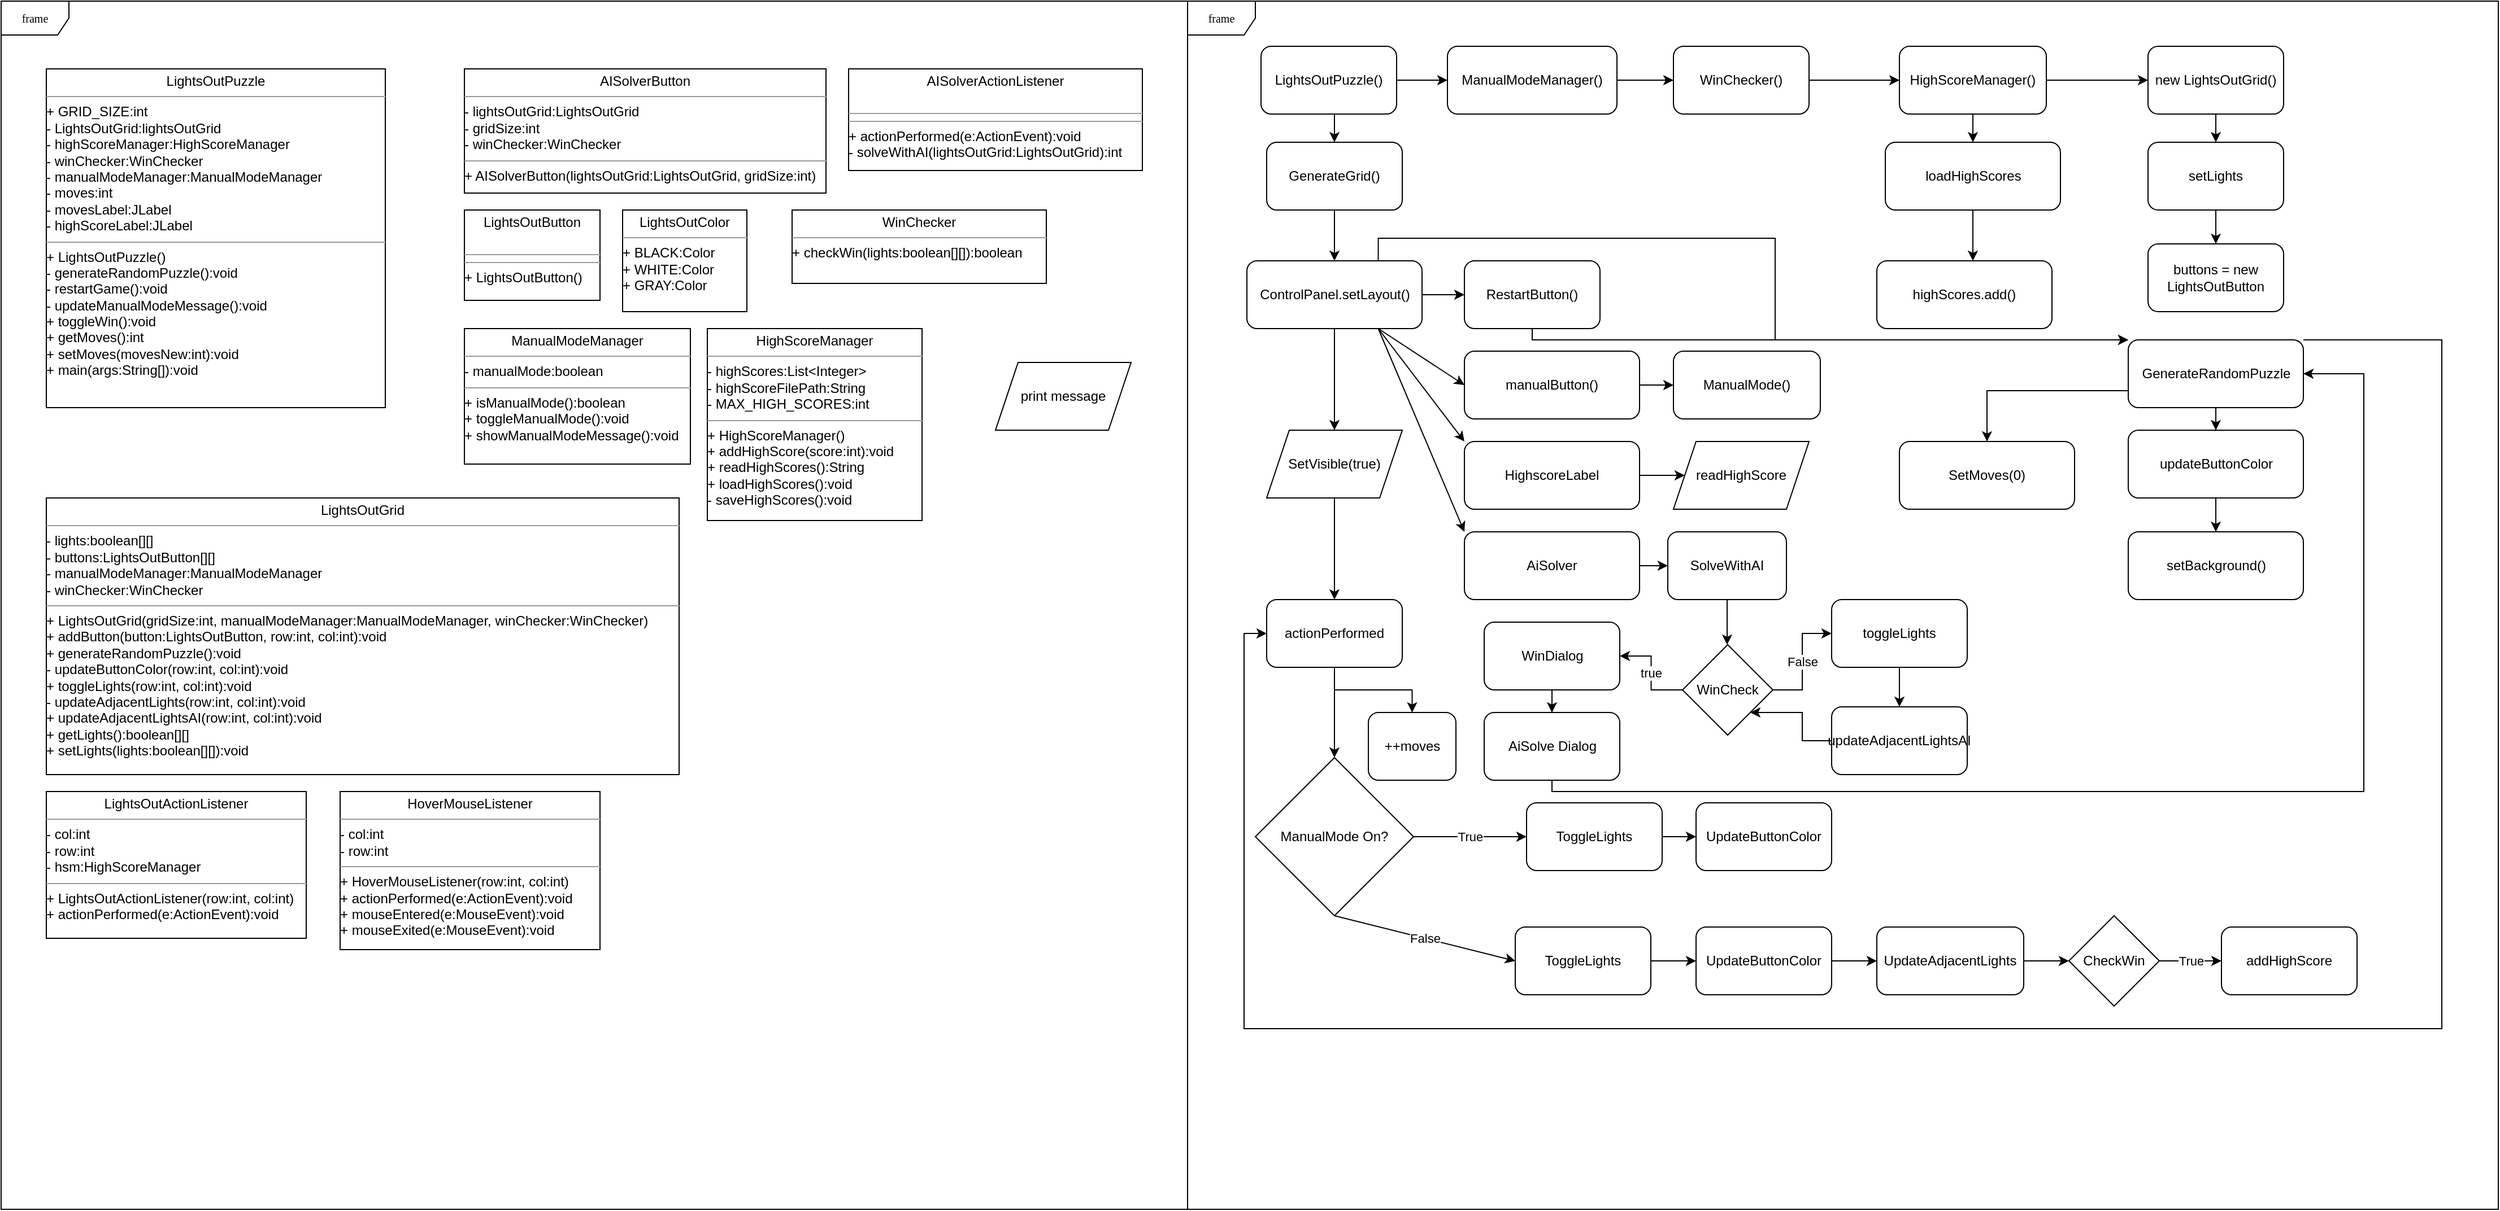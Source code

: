<mxfile version="22.0.0" type="github">
  <diagram name="Page-1" id="P0r75sNN5x2hzDNqAm3I">
    <mxGraphModel dx="2093" dy="2125" grid="1" gridSize="10" guides="1" tooltips="1" connect="1" arrows="1" fold="1" page="1" pageScale="1" pageWidth="850" pageHeight="1100" math="0" shadow="0">
      <root>
        <mxCell id="0" />
        <mxCell id="1" parent="0" />
        <mxCell id="7xEMMfhKcOOwy_U7b5V2-129" value="frame" style="shape=umlFrame;whiteSpace=wrap;html=1;rounded=0;shadow=0;comic=0;labelBackgroundColor=none;strokeWidth=1;fontFamily=Verdana;fontSize=10;align=center;" parent="1" vertex="1">
          <mxGeometry x="1090" y="-1080" width="1160" height="1070" as="geometry" />
        </mxCell>
        <mxCell id="juT-ESsIJ_UsiJBfhcRe-1" value="frame" style="shape=umlFrame;whiteSpace=wrap;html=1;rounded=0;shadow=0;comic=0;labelBackgroundColor=none;strokeWidth=1;fontFamily=Verdana;fontSize=10;align=center;" parent="1" vertex="1">
          <mxGeometry x="40" y="-1080" width="1050" height="1070" as="geometry" />
        </mxCell>
        <mxCell id="7xEMMfhKcOOwy_U7b5V2-26" style="edgeStyle=orthogonalEdgeStyle;rounded=0;orthogonalLoop=1;jettySize=auto;html=1;" parent="1" source="juT-ESsIJ_UsiJBfhcRe-44" target="7xEMMfhKcOOwy_U7b5V2-25" edge="1">
          <mxGeometry relative="1" as="geometry" />
        </mxCell>
        <mxCell id="7xEMMfhKcOOwy_U7b5V2-72" style="edgeStyle=orthogonalEdgeStyle;rounded=0;orthogonalLoop=1;jettySize=auto;html=1;" parent="1" source="juT-ESsIJ_UsiJBfhcRe-44" target="7xEMMfhKcOOwy_U7b5V2-71" edge="1">
          <mxGeometry relative="1" as="geometry" />
        </mxCell>
        <mxCell id="juT-ESsIJ_UsiJBfhcRe-44" value="new LightsOutGrid()" style="rounded=1;whiteSpace=wrap;html=1;" parent="1" vertex="1">
          <mxGeometry x="1940" y="-1040" width="120" height="60" as="geometry" />
        </mxCell>
        <mxCell id="juT-ESsIJ_UsiJBfhcRe-78" style="edgeStyle=orthogonalEdgeStyle;rounded=0;orthogonalLoop=1;jettySize=auto;html=1;exitX=0.5;exitY=1;exitDx=0;exitDy=0;entryX=0.5;entryY=0;entryDx=0;entryDy=0;" parent="1" edge="1">
          <mxGeometry relative="1" as="geometry">
            <mxPoint x="1370" y="-975" as="sourcePoint" />
          </mxGeometry>
        </mxCell>
        <mxCell id="juT-ESsIJ_UsiJBfhcRe-56" value="&lt;p style=&quot;margin:0px;margin-top:4px;text-align:center;&quot;&gt;AISolverButton&lt;/p&gt;&lt;hr size=&quot;1&quot;&gt;&lt;div&gt;- lightsOutGrid:LightsOutGrid&lt;/div&gt;&lt;div&gt;- gridSize:int&lt;/div&gt;&lt;div&gt;- winChecker:WinChecker&lt;br&gt;&lt;/div&gt;&lt;hr size=&quot;1&quot;&gt;&lt;div&gt;+ AISolverButton(lightsOutGrid:LightsOutGrid, gridSize:int)&lt;/div&gt;&lt;div&gt;&lt;br&gt;&lt;/div&gt;" style="verticalAlign=top;align=left;overflow=fill;fontSize=12;fontFamily=Helvetica;html=1;rounded=0;shadow=0;comic=0;labelBackgroundColor=none;strokeWidth=1" parent="1" vertex="1">
          <mxGeometry x="450" y="-1020" width="320" height="110" as="geometry" />
        </mxCell>
        <mxCell id="juT-ESsIJ_UsiJBfhcRe-79" style="edgeStyle=orthogonalEdgeStyle;rounded=0;orthogonalLoop=1;jettySize=auto;html=1;exitX=0.5;exitY=1;exitDx=0;exitDy=0;entryX=0.5;entryY=0;entryDx=0;entryDy=0;" parent="1" edge="1">
          <mxGeometry relative="1" as="geometry">
            <mxPoint x="1370" y="-870" as="targetPoint" />
          </mxGeometry>
        </mxCell>
        <mxCell id="juT-ESsIJ_UsiJBfhcRe-89" value="print message" style="shape=parallelogram;perimeter=parallelogramPerimeter;whiteSpace=wrap;html=1;fixedSize=1;" parent="1" vertex="1">
          <mxGeometry x="920" y="-760" width="120" height="60" as="geometry" />
        </mxCell>
        <mxCell id="7xEMMfhKcOOwy_U7b5V2-1" value="&lt;p style=&quot;margin:0px;margin-top:4px;text-align:center;&quot;&gt;AISolverActionListener&lt;/p&gt;&lt;br&gt;&lt;hr size=&quot;1&quot;&gt;&lt;hr size=&quot;1&quot;&gt;&lt;div&gt;+ actionPerformed(e:ActionEvent):void&lt;/div&gt;&lt;div&gt;- solveWithAI(lightsOutGrid:LightsOutGrid):int&lt;br&gt;&lt;/div&gt;&lt;div&gt;&lt;br&gt;&lt;/div&gt;" style="verticalAlign=top;align=left;overflow=fill;fontSize=12;fontFamily=Helvetica;html=1;rounded=0;shadow=0;comic=0;labelBackgroundColor=none;strokeWidth=1" parent="1" vertex="1">
          <mxGeometry x="790" y="-1020" width="260" height="90" as="geometry" />
        </mxCell>
        <mxCell id="7xEMMfhKcOOwy_U7b5V2-5" value="&lt;p style=&quot;margin:0px;margin-top:4px;text-align:center;&quot;&gt;HighScoreManager&lt;/p&gt;&lt;hr size=&quot;1&quot;&gt;&lt;div&gt;- highScores:List&amp;lt;Integer&amp;gt;&lt;/div&gt;&lt;div&gt;- highScoreFilePath:String&lt;/div&gt;&lt;div&gt;- MAX_HIGH_SCORES:int&lt;br&gt;&lt;/div&gt;&lt;hr size=&quot;1&quot;&gt;&lt;div&gt;+ HighScoreManager()&lt;/div&gt;&lt;div&gt;+ addHighScore(score:int):void&lt;/div&gt;&lt;div&gt;+ readHighScores():String&lt;/div&gt;&lt;div&gt;+ loadHighScores():void&lt;/div&gt;&lt;div&gt;- saveHighScores():void&lt;br&gt;&lt;/div&gt;&lt;div&gt;&lt;br&gt;&lt;/div&gt;&lt;div&gt;&lt;br&gt;&lt;/div&gt;" style="verticalAlign=top;align=left;overflow=fill;fontSize=12;fontFamily=Helvetica;html=1;rounded=0;shadow=0;comic=0;labelBackgroundColor=none;strokeWidth=1" parent="1" vertex="1">
          <mxGeometry x="665" y="-790" width="190" height="170" as="geometry" />
        </mxCell>
        <mxCell id="7xEMMfhKcOOwy_U7b5V2-8" value="&lt;p style=&quot;margin:0px;margin-top:4px;text-align:center;&quot;&gt;LightsOutButton&lt;/p&gt;&lt;br&gt;&lt;hr size=&quot;1&quot;&gt;&lt;hr size=&quot;1&quot;&gt;+ LightsOutButton()&lt;br&gt;&lt;div&gt;&lt;br&gt;&lt;/div&gt;" style="verticalAlign=top;align=left;overflow=fill;fontSize=12;fontFamily=Helvetica;html=1;rounded=0;shadow=0;comic=0;labelBackgroundColor=none;strokeWidth=1" parent="1" vertex="1">
          <mxGeometry x="450" y="-895" width="120" height="80" as="geometry" />
        </mxCell>
        <mxCell id="7xEMMfhKcOOwy_U7b5V2-10" value="&lt;p style=&quot;margin:0px;margin-top:4px;text-align:center;&quot;&gt;LightsOutColor&lt;/p&gt;&lt;hr size=&quot;1&quot;&gt;&lt;div&gt;+ BLACK:Color&lt;/div&gt;&lt;div&gt;+ WHITE:Color&lt;/div&gt;&lt;div&gt;+ GRAY:Color&lt;br&gt;&lt;/div&gt;&lt;br&gt;&lt;div&gt;&lt;br&gt;&lt;/div&gt;" style="verticalAlign=top;align=left;overflow=fill;fontSize=12;fontFamily=Helvetica;html=1;rounded=0;shadow=0;comic=0;labelBackgroundColor=none;strokeWidth=1" parent="1" vertex="1">
          <mxGeometry x="590" y="-895" width="110" height="90" as="geometry" />
        </mxCell>
        <mxCell id="7xEMMfhKcOOwy_U7b5V2-11" value="&lt;p style=&quot;margin:0px;margin-top:4px;text-align:center;&quot;&gt;LightsOutGrid&lt;/p&gt;&lt;hr size=&quot;1&quot;&gt;&lt;div&gt;- lights:boolean[][]&lt;/div&gt;&lt;div&gt;- buttons:LightsOutButton[][]&lt;/div&gt;&lt;div&gt;- manualModeManager:ManualModeManager&lt;/div&gt;&lt;div&gt;- winChecker:WinChecker&lt;br&gt;&lt;/div&gt;&lt;hr size=&quot;1&quot;&gt;&lt;div&gt;+ LightsOutGrid(gridSize:int, manualModeManager:ManualModeManager, winChecker:WinChecker)&lt;/div&gt;&lt;div&gt;+ addButton(button:LightsOutButton, row:int, col:int):void&lt;/div&gt;&lt;div&gt;+ generateRandomPuzzle():void&lt;/div&gt;&lt;div&gt;- updateButtonColor(row:int, col:int):void&lt;/div&gt;&lt;div&gt;+ toggleLights(row:int, col:int):void&lt;/div&gt;&lt;div&gt;- updateAdjacentLights(row:int, col:int):void&lt;/div&gt;&lt;div&gt;+ updateAdjacentLightsAI(row:int, col:int):void&lt;/div&gt;&lt;div&gt;+ getLights():boolean[][]&lt;/div&gt;&lt;div&gt;+ setLights(lights:boolean[][]):void&lt;br&gt;&lt;/div&gt;&lt;div&gt;&lt;br&gt;&lt;/div&gt;&lt;div&gt;&lt;br&gt;&lt;/div&gt;&lt;div&gt;&lt;br&gt;&lt;/div&gt;&lt;div&gt;&lt;br&gt;&lt;/div&gt;" style="verticalAlign=top;align=left;overflow=fill;fontSize=12;fontFamily=Helvetica;html=1;rounded=0;shadow=0;comic=0;labelBackgroundColor=none;strokeWidth=1" parent="1" vertex="1">
          <mxGeometry x="80" y="-640" width="560" height="245" as="geometry" />
        </mxCell>
        <mxCell id="7xEMMfhKcOOwy_U7b5V2-12" value="&lt;p style=&quot;margin:0px;margin-top:4px;text-align:center;&quot;&gt;LightsOutActionListener&lt;/p&gt;&lt;hr size=&quot;1&quot;&gt;&lt;div&gt;- col:int&lt;/div&gt;&lt;div&gt;- row:int&lt;/div&gt;&lt;div&gt;- hsm:HighScoreManager&lt;br&gt;&lt;/div&gt;&lt;hr size=&quot;1&quot;&gt;&lt;div&gt;+ LightsOutActionListener(row:int, col:int)&lt;/div&gt;&lt;div&gt;+ actionPerformed(e:ActionEvent):void&lt;/div&gt;&lt;div&gt;&lt;br&gt;&lt;/div&gt;&lt;div&gt;&lt;br&gt;&lt;/div&gt;&lt;div&gt;&lt;br&gt;&lt;/div&gt;" style="verticalAlign=top;align=left;overflow=fill;fontSize=12;fontFamily=Helvetica;html=1;rounded=0;shadow=0;comic=0;labelBackgroundColor=none;strokeWidth=1" parent="1" vertex="1">
          <mxGeometry x="80" y="-380" width="230" height="130" as="geometry" />
        </mxCell>
        <mxCell id="7xEMMfhKcOOwy_U7b5V2-13" value="&lt;p style=&quot;margin:0px;margin-top:4px;text-align:center;&quot;&gt;HoverMouseListener&lt;/p&gt;&lt;hr size=&quot;1&quot;&gt;&lt;div&gt;- col:int&lt;/div&gt;&lt;div&gt;- row:int&lt;/div&gt;&lt;hr size=&quot;1&quot;&gt;&lt;div&gt;+ HoverMouseListener(row:int, col:int)&lt;/div&gt;&lt;div&gt;+ actionPerformed(e:ActionEvent):void&lt;/div&gt;&lt;div&gt;+ mouseEntered(e:MouseEvent):void&lt;/div&gt;&lt;div&gt;+ mouseExited(e:MouseEvent):void&lt;br&gt;&lt;/div&gt;&lt;div&gt;&lt;br&gt;&lt;/div&gt;&lt;div&gt;&lt;br&gt;&lt;/div&gt;&lt;div&gt;&lt;br&gt;&lt;/div&gt;" style="verticalAlign=top;align=left;overflow=fill;fontSize=12;fontFamily=Helvetica;html=1;rounded=0;shadow=0;comic=0;labelBackgroundColor=none;strokeWidth=1" parent="1" vertex="1">
          <mxGeometry x="340" y="-380" width="230" height="140" as="geometry" />
        </mxCell>
        <mxCell id="7xEMMfhKcOOwy_U7b5V2-14" value="&lt;p style=&quot;margin:0px;margin-top:4px;text-align:center;&quot;&gt;LightsOutPuzzle&lt;/p&gt;&lt;hr size=&quot;1&quot;&gt;&lt;div&gt;+ GRID_SIZE:int&lt;/div&gt;&lt;div&gt;- LightsOutGrid:lightsOutGrid&lt;/div&gt;&lt;div&gt;- highScoreManager:HighScoreManager&lt;/div&gt;&lt;div&gt;- winChecker:WinChecker&lt;/div&gt;&lt;div&gt;- manualModeManager:ManualModeManager&lt;/div&gt;&lt;div&gt;- moves:int&lt;/div&gt;&lt;div&gt;- movesLabel:JLabel&lt;/div&gt;&lt;div&gt;- highScoreLabel:JLabel&lt;br&gt;&lt;/div&gt;&lt;hr size=&quot;1&quot;&gt;&lt;div&gt;+ LightsOutPuzzle()&lt;br&gt;&lt;/div&gt;&lt;div&gt;- generateRandomPuzzle():void&lt;br&gt;&lt;/div&gt;&lt;div&gt;- restartGame():void&lt;br&gt;&lt;/div&gt;&lt;div&gt;- updateManualModeMessage():void&lt;/div&gt;&lt;div&gt;+ toggleWin():void&lt;/div&gt;&lt;div&gt;+ getMoves():int&lt;/div&gt;&lt;div&gt;+ setMoves(movesNew:int):void&lt;br&gt;&lt;/div&gt;&lt;div&gt;+ main(args:String[]):void&lt;/div&gt;&lt;div&gt;&lt;br&gt;&lt;/div&gt;&lt;div&gt;&lt;br&gt;&lt;/div&gt;" style="verticalAlign=top;align=left;overflow=fill;fontSize=12;fontFamily=Helvetica;html=1;rounded=0;shadow=0;comic=0;labelBackgroundColor=none;strokeWidth=1" parent="1" vertex="1">
          <mxGeometry x="80" y="-1020" width="300" height="300" as="geometry" />
        </mxCell>
        <mxCell id="7xEMMfhKcOOwy_U7b5V2-15" value="&lt;p style=&quot;margin:0px;margin-top:4px;text-align:center;&quot;&gt;ManualModeManager&lt;/p&gt;&lt;hr size=&quot;1&quot;&gt;- manualMode:boolean&lt;br&gt;&lt;hr size=&quot;1&quot;&gt;&lt;div&gt;+ isManualMode():boolean&lt;/div&gt;&lt;div&gt;+ toggleManualMode():void&lt;/div&gt;&lt;div&gt;+ showManualModeMessage():void&lt;br&gt;&lt;/div&gt;&lt;div&gt;&lt;br&gt;&lt;/div&gt;&lt;div&gt;&lt;br&gt;&lt;/div&gt;" style="verticalAlign=top;align=left;overflow=fill;fontSize=12;fontFamily=Helvetica;html=1;rounded=0;shadow=0;comic=0;labelBackgroundColor=none;strokeWidth=1" parent="1" vertex="1">
          <mxGeometry x="450" y="-790" width="200" height="120" as="geometry" />
        </mxCell>
        <mxCell id="7xEMMfhKcOOwy_U7b5V2-16" value="&lt;p style=&quot;margin:0px;margin-top:4px;text-align:center;&quot;&gt;WinChecker&lt;/p&gt;&lt;hr size=&quot;1&quot;&gt;+ checkWin(lights:boolean[][]):boolean&lt;br&gt;&lt;div&gt;&lt;br&gt;&lt;/div&gt;&lt;div&gt;&lt;br&gt;&lt;/div&gt;" style="verticalAlign=top;align=left;overflow=fill;fontSize=12;fontFamily=Helvetica;html=1;rounded=0;shadow=0;comic=0;labelBackgroundColor=none;strokeWidth=1" parent="1" vertex="1">
          <mxGeometry x="740" y="-895" width="225" height="65" as="geometry" />
        </mxCell>
        <mxCell id="7xEMMfhKcOOwy_U7b5V2-21" style="edgeStyle=orthogonalEdgeStyle;rounded=0;orthogonalLoop=1;jettySize=auto;html=1;" parent="1" source="7xEMMfhKcOOwy_U7b5V2-17" target="7xEMMfhKcOOwy_U7b5V2-18" edge="1">
          <mxGeometry relative="1" as="geometry" />
        </mxCell>
        <mxCell id="7xEMMfhKcOOwy_U7b5V2-17" value="LightsOutPuzzle()" style="rounded=1;whiteSpace=wrap;html=1;" parent="1" vertex="1">
          <mxGeometry x="1155" y="-1040" width="120" height="60" as="geometry" />
        </mxCell>
        <mxCell id="7xEMMfhKcOOwy_U7b5V2-22" style="edgeStyle=orthogonalEdgeStyle;rounded=0;orthogonalLoop=1;jettySize=auto;html=1;" parent="1" source="7xEMMfhKcOOwy_U7b5V2-18" target="7xEMMfhKcOOwy_U7b5V2-20" edge="1">
          <mxGeometry relative="1" as="geometry" />
        </mxCell>
        <mxCell id="7xEMMfhKcOOwy_U7b5V2-18" value="ManualModeManager()" style="rounded=1;whiteSpace=wrap;html=1;" parent="1" vertex="1">
          <mxGeometry x="1320" y="-1040" width="150" height="60" as="geometry" />
        </mxCell>
        <mxCell id="7xEMMfhKcOOwy_U7b5V2-24" style="edgeStyle=orthogonalEdgeStyle;rounded=0;orthogonalLoop=1;jettySize=auto;html=1;" parent="1" source="7xEMMfhKcOOwy_U7b5V2-19" target="juT-ESsIJ_UsiJBfhcRe-44" edge="1">
          <mxGeometry relative="1" as="geometry" />
        </mxCell>
        <mxCell id="7xEMMfhKcOOwy_U7b5V2-78" style="edgeStyle=orthogonalEdgeStyle;rounded=0;orthogonalLoop=1;jettySize=auto;html=1;" parent="1" source="7xEMMfhKcOOwy_U7b5V2-19" target="7xEMMfhKcOOwy_U7b5V2-77" edge="1">
          <mxGeometry relative="1" as="geometry" />
        </mxCell>
        <mxCell id="7xEMMfhKcOOwy_U7b5V2-19" value="HighScoreManager()" style="rounded=1;whiteSpace=wrap;html=1;" parent="1" vertex="1">
          <mxGeometry x="1720" y="-1040" width="130" height="60" as="geometry" />
        </mxCell>
        <mxCell id="7xEMMfhKcOOwy_U7b5V2-23" style="edgeStyle=orthogonalEdgeStyle;rounded=0;orthogonalLoop=1;jettySize=auto;html=1;" parent="1" source="7xEMMfhKcOOwy_U7b5V2-20" target="7xEMMfhKcOOwy_U7b5V2-19" edge="1">
          <mxGeometry relative="1" as="geometry" />
        </mxCell>
        <mxCell id="7xEMMfhKcOOwy_U7b5V2-20" value="WinChecker()" style="rounded=1;whiteSpace=wrap;html=1;" parent="1" vertex="1">
          <mxGeometry x="1520" y="-1040" width="120" height="60" as="geometry" />
        </mxCell>
        <mxCell id="7xEMMfhKcOOwy_U7b5V2-28" style="edgeStyle=orthogonalEdgeStyle;rounded=0;orthogonalLoop=1;jettySize=auto;html=1;" parent="1" source="7xEMMfhKcOOwy_U7b5V2-25" target="7xEMMfhKcOOwy_U7b5V2-27" edge="1">
          <mxGeometry relative="1" as="geometry" />
        </mxCell>
        <mxCell id="7xEMMfhKcOOwy_U7b5V2-25" value="GenerateGrid()" style="rounded=1;whiteSpace=wrap;html=1;" parent="1" vertex="1">
          <mxGeometry x="1160" y="-955" width="120" height="60" as="geometry" />
        </mxCell>
        <mxCell id="7xEMMfhKcOOwy_U7b5V2-31" style="edgeStyle=orthogonalEdgeStyle;rounded=0;orthogonalLoop=1;jettySize=auto;html=1;" parent="1" source="7xEMMfhKcOOwy_U7b5V2-27" target="7xEMMfhKcOOwy_U7b5V2-30" edge="1">
          <mxGeometry relative="1" as="geometry" />
        </mxCell>
        <mxCell id="7xEMMfhKcOOwy_U7b5V2-125" style="edgeStyle=orthogonalEdgeStyle;rounded=0;orthogonalLoop=1;jettySize=auto;html=1;exitX=0.75;exitY=0;exitDx=0;exitDy=0;entryX=0;entryY=0;entryDx=0;entryDy=0;" parent="1" source="7xEMMfhKcOOwy_U7b5V2-27" target="7xEMMfhKcOOwy_U7b5V2-46" edge="1">
          <mxGeometry relative="1" as="geometry">
            <Array as="points">
              <mxPoint x="1259" y="-870" />
              <mxPoint x="1610" y="-870" />
              <mxPoint x="1610" y="-780" />
            </Array>
          </mxGeometry>
        </mxCell>
        <mxCell id="7xEMMfhKcOOwy_U7b5V2-27" value="ControlPanel.setLayout()" style="rounded=1;whiteSpace=wrap;html=1;" parent="1" vertex="1">
          <mxGeometry x="1142.5" y="-850" width="155" height="60" as="geometry" />
        </mxCell>
        <mxCell id="7xEMMfhKcOOwy_U7b5V2-128" style="edgeStyle=orthogonalEdgeStyle;rounded=0;orthogonalLoop=1;jettySize=auto;html=1;entryX=0;entryY=0;entryDx=0;entryDy=0;" parent="1" source="7xEMMfhKcOOwy_U7b5V2-30" target="7xEMMfhKcOOwy_U7b5V2-46" edge="1">
          <mxGeometry relative="1" as="geometry">
            <Array as="points">
              <mxPoint x="1395" y="-780" />
            </Array>
          </mxGeometry>
        </mxCell>
        <mxCell id="7xEMMfhKcOOwy_U7b5V2-30" value="RestartButton()" style="rounded=1;whiteSpace=wrap;html=1;" parent="1" vertex="1">
          <mxGeometry x="1335" y="-850" width="120" height="60" as="geometry" />
        </mxCell>
        <mxCell id="7xEMMfhKcOOwy_U7b5V2-36" value="manualButton()" style="rounded=1;whiteSpace=wrap;html=1;" parent="1" vertex="1">
          <mxGeometry x="1335" y="-770" width="155" height="60" as="geometry" />
        </mxCell>
        <mxCell id="7xEMMfhKcOOwy_U7b5V2-38" value="" style="endArrow=classic;html=1;rounded=0;exitX=0.75;exitY=1;exitDx=0;exitDy=0;entryX=0;entryY=0.5;entryDx=0;entryDy=0;" parent="1" source="7xEMMfhKcOOwy_U7b5V2-27" target="7xEMMfhKcOOwy_U7b5V2-36" edge="1">
          <mxGeometry width="50" height="50" relative="1" as="geometry">
            <mxPoint x="1410" y="-640" as="sourcePoint" />
            <mxPoint x="1460" y="-690" as="targetPoint" />
          </mxGeometry>
        </mxCell>
        <mxCell id="7xEMMfhKcOOwy_U7b5V2-43" style="edgeStyle=orthogonalEdgeStyle;rounded=0;orthogonalLoop=1;jettySize=auto;html=1;" parent="1" source="7xEMMfhKcOOwy_U7b5V2-41" target="7xEMMfhKcOOwy_U7b5V2-42" edge="1">
          <mxGeometry relative="1" as="geometry" />
        </mxCell>
        <mxCell id="7xEMMfhKcOOwy_U7b5V2-41" value="HighscoreLabel" style="rounded=1;whiteSpace=wrap;html=1;" parent="1" vertex="1">
          <mxGeometry x="1335" y="-690" width="155" height="60" as="geometry" />
        </mxCell>
        <mxCell id="7xEMMfhKcOOwy_U7b5V2-42" value="readHighScore" style="shape=parallelogram;perimeter=parallelogramPerimeter;whiteSpace=wrap;html=1;fixedSize=1;" parent="1" vertex="1">
          <mxGeometry x="1520" y="-690" width="120" height="60" as="geometry" />
        </mxCell>
        <mxCell id="7xEMMfhKcOOwy_U7b5V2-44" value="" style="endArrow=classic;html=1;rounded=0;exitX=0.75;exitY=1;exitDx=0;exitDy=0;entryX=0;entryY=0;entryDx=0;entryDy=0;" parent="1" source="7xEMMfhKcOOwy_U7b5V2-27" target="7xEMMfhKcOOwy_U7b5V2-41" edge="1">
          <mxGeometry width="50" height="50" relative="1" as="geometry">
            <mxPoint x="1250" y="-710" as="sourcePoint" />
            <mxPoint x="1300" y="-760" as="targetPoint" />
          </mxGeometry>
        </mxCell>
        <mxCell id="7xEMMfhKcOOwy_U7b5V2-45" value="AiSolver" style="rounded=1;whiteSpace=wrap;html=1;" parent="1" vertex="1">
          <mxGeometry x="1335" y="-610" width="155" height="60" as="geometry" />
        </mxCell>
        <mxCell id="7xEMMfhKcOOwy_U7b5V2-65" style="edgeStyle=orthogonalEdgeStyle;rounded=0;orthogonalLoop=1;jettySize=auto;html=1;exitX=0;exitY=0.75;exitDx=0;exitDy=0;" parent="1" source="7xEMMfhKcOOwy_U7b5V2-46" target="7xEMMfhKcOOwy_U7b5V2-56" edge="1">
          <mxGeometry relative="1" as="geometry" />
        </mxCell>
        <mxCell id="7xEMMfhKcOOwy_U7b5V2-70" style="edgeStyle=orthogonalEdgeStyle;rounded=0;orthogonalLoop=1;jettySize=auto;html=1;" parent="1" source="7xEMMfhKcOOwy_U7b5V2-46" target="7xEMMfhKcOOwy_U7b5V2-58" edge="1">
          <mxGeometry relative="1" as="geometry" />
        </mxCell>
        <mxCell id="7xEMMfhKcOOwy_U7b5V2-126" style="edgeStyle=orthogonalEdgeStyle;rounded=0;orthogonalLoop=1;jettySize=auto;html=1;entryX=0;entryY=0.5;entryDx=0;entryDy=0;exitX=1;exitY=0;exitDx=0;exitDy=0;" parent="1" source="7xEMMfhKcOOwy_U7b5V2-46" target="7xEMMfhKcOOwy_U7b5V2-83" edge="1">
          <mxGeometry relative="1" as="geometry">
            <mxPoint x="2077" y="-750" as="sourcePoint" />
            <Array as="points">
              <mxPoint x="2200" y="-780" />
              <mxPoint x="2200" y="-170" />
              <mxPoint x="1140" y="-170" />
              <mxPoint x="1140" y="-520" />
            </Array>
          </mxGeometry>
        </mxCell>
        <mxCell id="7xEMMfhKcOOwy_U7b5V2-46" value="GenerateRandomPuzzle" style="rounded=1;whiteSpace=wrap;html=1;" parent="1" vertex="1">
          <mxGeometry x="1922.5" y="-780" width="155" height="60" as="geometry" />
        </mxCell>
        <mxCell id="7xEMMfhKcOOwy_U7b5V2-48" value="" style="endArrow=classic;html=1;rounded=0;exitX=0.75;exitY=1;exitDx=0;exitDy=0;entryX=0;entryY=0;entryDx=0;entryDy=0;" parent="1" source="7xEMMfhKcOOwy_U7b5V2-27" target="7xEMMfhKcOOwy_U7b5V2-45" edge="1">
          <mxGeometry width="50" height="50" relative="1" as="geometry">
            <mxPoint x="1320" y="-590" as="sourcePoint" />
            <mxPoint x="1370" y="-640" as="targetPoint" />
          </mxGeometry>
        </mxCell>
        <mxCell id="7xEMMfhKcOOwy_U7b5V2-106" style="edgeStyle=orthogonalEdgeStyle;rounded=0;orthogonalLoop=1;jettySize=auto;html=1;" parent="1" source="7xEMMfhKcOOwy_U7b5V2-49" edge="1">
          <mxGeometry relative="1" as="geometry">
            <mxPoint x="1567.5" y="-510.0" as="targetPoint" />
          </mxGeometry>
        </mxCell>
        <mxCell id="7xEMMfhKcOOwy_U7b5V2-49" value="SolveWithAI" style="rounded=1;whiteSpace=wrap;html=1;" parent="1" vertex="1">
          <mxGeometry x="1515" y="-610" width="105" height="60" as="geometry" />
        </mxCell>
        <mxCell id="7xEMMfhKcOOwy_U7b5V2-50" value="" style="endArrow=classic;html=1;rounded=0;exitX=1;exitY=0.5;exitDx=0;exitDy=0;entryX=0;entryY=0.5;entryDx=0;entryDy=0;" parent="1" source="7xEMMfhKcOOwy_U7b5V2-45" target="7xEMMfhKcOOwy_U7b5V2-49" edge="1">
          <mxGeometry width="50" height="50" relative="1" as="geometry">
            <mxPoint x="1520" y="-590" as="sourcePoint" />
            <mxPoint x="1570" y="-640" as="targetPoint" />
          </mxGeometry>
        </mxCell>
        <mxCell id="7xEMMfhKcOOwy_U7b5V2-81" style="edgeStyle=orthogonalEdgeStyle;rounded=0;orthogonalLoop=1;jettySize=auto;html=1;" parent="1" source="7xEMMfhKcOOwy_U7b5V2-53" edge="1">
          <mxGeometry relative="1" as="geometry">
            <mxPoint x="1220" y="-550.0" as="targetPoint" />
          </mxGeometry>
        </mxCell>
        <mxCell id="7xEMMfhKcOOwy_U7b5V2-53" value="SetVisible(true)" style="shape=parallelogram;perimeter=parallelogramPerimeter;whiteSpace=wrap;html=1;fixedSize=1;" parent="1" vertex="1">
          <mxGeometry x="1160" y="-700" width="120" height="60" as="geometry" />
        </mxCell>
        <mxCell id="7xEMMfhKcOOwy_U7b5V2-54" value="" style="endArrow=classic;html=1;rounded=0;exitX=1;exitY=0.5;exitDx=0;exitDy=0;" parent="1" source="7xEMMfhKcOOwy_U7b5V2-36" edge="1">
          <mxGeometry width="50" height="50" relative="1" as="geometry">
            <mxPoint x="1500" y="-570" as="sourcePoint" />
            <mxPoint x="1520" y="-740" as="targetPoint" />
          </mxGeometry>
        </mxCell>
        <mxCell id="7xEMMfhKcOOwy_U7b5V2-55" value="ManualMode()" style="rounded=1;whiteSpace=wrap;html=1;" parent="1" vertex="1">
          <mxGeometry x="1520" y="-770" width="130" height="60" as="geometry" />
        </mxCell>
        <mxCell id="7xEMMfhKcOOwy_U7b5V2-56" value="SetMoves(0)" style="rounded=1;whiteSpace=wrap;html=1;" parent="1" vertex="1">
          <mxGeometry x="1720" y="-690" width="155" height="60" as="geometry" />
        </mxCell>
        <mxCell id="7xEMMfhKcOOwy_U7b5V2-64" style="edgeStyle=orthogonalEdgeStyle;rounded=0;orthogonalLoop=1;jettySize=auto;html=1;" parent="1" source="7xEMMfhKcOOwy_U7b5V2-58" target="7xEMMfhKcOOwy_U7b5V2-61" edge="1">
          <mxGeometry relative="1" as="geometry" />
        </mxCell>
        <mxCell id="7xEMMfhKcOOwy_U7b5V2-58" value="updateButtonColor" style="rounded=1;whiteSpace=wrap;html=1;" parent="1" vertex="1">
          <mxGeometry x="1922.5" y="-700" width="155" height="60" as="geometry" />
        </mxCell>
        <mxCell id="7xEMMfhKcOOwy_U7b5V2-61" value="setBackground()" style="rounded=1;whiteSpace=wrap;html=1;" parent="1" vertex="1">
          <mxGeometry x="1922.5" y="-610" width="155" height="60" as="geometry" />
        </mxCell>
        <mxCell id="7xEMMfhKcOOwy_U7b5V2-69" value="" style="endArrow=classic;html=1;rounded=0;exitX=0.5;exitY=1;exitDx=0;exitDy=0;entryX=0.5;entryY=0;entryDx=0;entryDy=0;" parent="1" source="7xEMMfhKcOOwy_U7b5V2-27" target="7xEMMfhKcOOwy_U7b5V2-53" edge="1">
          <mxGeometry width="50" height="50" relative="1" as="geometry">
            <mxPoint x="1380" y="-510" as="sourcePoint" />
            <mxPoint x="1430" y="-560" as="targetPoint" />
          </mxGeometry>
        </mxCell>
        <mxCell id="7xEMMfhKcOOwy_U7b5V2-74" style="edgeStyle=orthogonalEdgeStyle;rounded=0;orthogonalLoop=1;jettySize=auto;html=1;" parent="1" source="7xEMMfhKcOOwy_U7b5V2-71" target="7xEMMfhKcOOwy_U7b5V2-73" edge="1">
          <mxGeometry relative="1" as="geometry" />
        </mxCell>
        <mxCell id="7xEMMfhKcOOwy_U7b5V2-71" value="setLights" style="rounded=1;whiteSpace=wrap;html=1;" parent="1" vertex="1">
          <mxGeometry x="1940" y="-955" width="120" height="60" as="geometry" />
        </mxCell>
        <mxCell id="7xEMMfhKcOOwy_U7b5V2-73" value="buttons = new LightsOutButton" style="rounded=1;whiteSpace=wrap;html=1;" parent="1" vertex="1">
          <mxGeometry x="1940" y="-865" width="120" height="60" as="geometry" />
        </mxCell>
        <mxCell id="7xEMMfhKcOOwy_U7b5V2-79" style="edgeStyle=orthogonalEdgeStyle;rounded=0;orthogonalLoop=1;jettySize=auto;html=1;" parent="1" source="7xEMMfhKcOOwy_U7b5V2-77" edge="1">
          <mxGeometry relative="1" as="geometry">
            <mxPoint x="1785" y="-850" as="targetPoint" />
          </mxGeometry>
        </mxCell>
        <mxCell id="7xEMMfhKcOOwy_U7b5V2-77" value="loadHighScores" style="rounded=1;whiteSpace=wrap;html=1;" parent="1" vertex="1">
          <mxGeometry x="1707.5" y="-955" width="155" height="60" as="geometry" />
        </mxCell>
        <mxCell id="7xEMMfhKcOOwy_U7b5V2-80" value="highScores.add()" style="rounded=1;whiteSpace=wrap;html=1;" parent="1" vertex="1">
          <mxGeometry x="1700" y="-850" width="155" height="60" as="geometry" />
        </mxCell>
        <mxCell id="7xEMMfhKcOOwy_U7b5V2-84" style="edgeStyle=orthogonalEdgeStyle;rounded=0;orthogonalLoop=1;jettySize=auto;html=1;" parent="1" source="7xEMMfhKcOOwy_U7b5V2-83" edge="1">
          <mxGeometry relative="1" as="geometry">
            <mxPoint x="1220" y="-410.0" as="targetPoint" />
          </mxGeometry>
        </mxCell>
        <mxCell id="JYwekkHRlj8P-uSgA0TO-2" style="edgeStyle=orthogonalEdgeStyle;rounded=0;orthogonalLoop=1;jettySize=auto;html=1;" edge="1" parent="1" source="7xEMMfhKcOOwy_U7b5V2-83" target="JYwekkHRlj8P-uSgA0TO-3">
          <mxGeometry relative="1" as="geometry">
            <mxPoint x="1310" y="-470" as="targetPoint" />
          </mxGeometry>
        </mxCell>
        <mxCell id="7xEMMfhKcOOwy_U7b5V2-83" value="actionPerformed" style="rounded=1;whiteSpace=wrap;html=1;" parent="1" vertex="1">
          <mxGeometry x="1160" y="-550" width="120" height="60" as="geometry" />
        </mxCell>
        <mxCell id="7xEMMfhKcOOwy_U7b5V2-86" value="ManualMode On?" style="rhombus;whiteSpace=wrap;html=1;" parent="1" vertex="1">
          <mxGeometry x="1150" y="-410" width="140" height="140" as="geometry" />
        </mxCell>
        <mxCell id="7xEMMfhKcOOwy_U7b5V2-87" value="" style="endArrow=classic;html=1;rounded=0;exitX=1;exitY=0.5;exitDx=0;exitDy=0;" parent="1" source="7xEMMfhKcOOwy_U7b5V2-86" edge="1">
          <mxGeometry relative="1" as="geometry">
            <mxPoint x="1310" y="-530" as="sourcePoint" />
            <mxPoint x="1390" y="-340" as="targetPoint" />
          </mxGeometry>
        </mxCell>
        <mxCell id="7xEMMfhKcOOwy_U7b5V2-88" value="True" style="edgeLabel;resizable=0;html=1;align=center;verticalAlign=middle;" parent="7xEMMfhKcOOwy_U7b5V2-87" connectable="0" vertex="1">
          <mxGeometry relative="1" as="geometry" />
        </mxCell>
        <mxCell id="7xEMMfhKcOOwy_U7b5V2-92" style="edgeStyle=orthogonalEdgeStyle;rounded=0;orthogonalLoop=1;jettySize=auto;html=1;" parent="1" source="7xEMMfhKcOOwy_U7b5V2-90" target="7xEMMfhKcOOwy_U7b5V2-91" edge="1">
          <mxGeometry relative="1" as="geometry" />
        </mxCell>
        <mxCell id="7xEMMfhKcOOwy_U7b5V2-90" value="ToggleLights" style="rounded=1;whiteSpace=wrap;html=1;" parent="1" vertex="1">
          <mxGeometry x="1390" y="-370" width="120" height="60" as="geometry" />
        </mxCell>
        <mxCell id="7xEMMfhKcOOwy_U7b5V2-91" value="UpdateButtonColor" style="rounded=1;whiteSpace=wrap;html=1;" parent="1" vertex="1">
          <mxGeometry x="1540" y="-370" width="120" height="60" as="geometry" />
        </mxCell>
        <mxCell id="7xEMMfhKcOOwy_U7b5V2-93" value="" style="endArrow=classic;html=1;rounded=0;exitX=0.5;exitY=1;exitDx=0;exitDy=0;" parent="1" source="7xEMMfhKcOOwy_U7b5V2-86" edge="1">
          <mxGeometry relative="1" as="geometry">
            <mxPoint x="1310" y="-530" as="sourcePoint" />
            <mxPoint x="1380" y="-230" as="targetPoint" />
          </mxGeometry>
        </mxCell>
        <mxCell id="7xEMMfhKcOOwy_U7b5V2-94" value="False" style="edgeLabel;resizable=0;html=1;align=center;verticalAlign=middle;" parent="7xEMMfhKcOOwy_U7b5V2-93" connectable="0" vertex="1">
          <mxGeometry relative="1" as="geometry" />
        </mxCell>
        <mxCell id="7xEMMfhKcOOwy_U7b5V2-96" style="edgeStyle=orthogonalEdgeStyle;rounded=0;orthogonalLoop=1;jettySize=auto;html=1;" parent="1" source="7xEMMfhKcOOwy_U7b5V2-97" target="7xEMMfhKcOOwy_U7b5V2-98" edge="1">
          <mxGeometry relative="1" as="geometry" />
        </mxCell>
        <mxCell id="7xEMMfhKcOOwy_U7b5V2-97" value="ToggleLights" style="rounded=1;whiteSpace=wrap;html=1;" parent="1" vertex="1">
          <mxGeometry x="1380" y="-260" width="120" height="60" as="geometry" />
        </mxCell>
        <mxCell id="7xEMMfhKcOOwy_U7b5V2-101" style="edgeStyle=orthogonalEdgeStyle;rounded=0;orthogonalLoop=1;jettySize=auto;html=1;" parent="1" source="7xEMMfhKcOOwy_U7b5V2-98" target="7xEMMfhKcOOwy_U7b5V2-99" edge="1">
          <mxGeometry relative="1" as="geometry" />
        </mxCell>
        <mxCell id="7xEMMfhKcOOwy_U7b5V2-98" value="UpdateButtonColor" style="rounded=1;whiteSpace=wrap;html=1;" parent="1" vertex="1">
          <mxGeometry x="1540" y="-260" width="120" height="60" as="geometry" />
        </mxCell>
        <mxCell id="7xEMMfhKcOOwy_U7b5V2-103" style="edgeStyle=orthogonalEdgeStyle;rounded=0;orthogonalLoop=1;jettySize=auto;html=1;" parent="1" source="7xEMMfhKcOOwy_U7b5V2-99" target="7xEMMfhKcOOwy_U7b5V2-102" edge="1">
          <mxGeometry relative="1" as="geometry" />
        </mxCell>
        <mxCell id="7xEMMfhKcOOwy_U7b5V2-99" value="UpdateAdjacentLights" style="rounded=1;whiteSpace=wrap;html=1;" parent="1" vertex="1">
          <mxGeometry x="1700" y="-260" width="130" height="60" as="geometry" />
        </mxCell>
        <mxCell id="7xEMMfhKcOOwy_U7b5V2-104" value="True" style="edgeStyle=orthogonalEdgeStyle;rounded=0;orthogonalLoop=1;jettySize=auto;html=1;" parent="1" source="7xEMMfhKcOOwy_U7b5V2-102" target="7xEMMfhKcOOwy_U7b5V2-105" edge="1">
          <mxGeometry relative="1" as="geometry">
            <mxPoint x="2000" y="-230.0" as="targetPoint" />
          </mxGeometry>
        </mxCell>
        <mxCell id="7xEMMfhKcOOwy_U7b5V2-102" value="CheckWin" style="rhombus;whiteSpace=wrap;html=1;" parent="1" vertex="1">
          <mxGeometry x="1870" y="-270" width="80" height="80" as="geometry" />
        </mxCell>
        <mxCell id="7xEMMfhKcOOwy_U7b5V2-105" value="addHighScore" style="rounded=1;whiteSpace=wrap;html=1;" parent="1" vertex="1">
          <mxGeometry x="2005" y="-260.0" width="120" height="60" as="geometry" />
        </mxCell>
        <mxCell id="7xEMMfhKcOOwy_U7b5V2-109" value="False" style="edgeStyle=orthogonalEdgeStyle;rounded=0;orthogonalLoop=1;jettySize=auto;html=1;" parent="1" source="7xEMMfhKcOOwy_U7b5V2-108" target="7xEMMfhKcOOwy_U7b5V2-110" edge="1">
          <mxGeometry relative="1" as="geometry">
            <mxPoint x="1680" y="-470.0" as="targetPoint" />
          </mxGeometry>
        </mxCell>
        <mxCell id="7xEMMfhKcOOwy_U7b5V2-114" value="true" style="edgeStyle=orthogonalEdgeStyle;rounded=0;orthogonalLoop=1;jettySize=auto;html=1;" parent="1" source="7xEMMfhKcOOwy_U7b5V2-108" target="7xEMMfhKcOOwy_U7b5V2-115" edge="1">
          <mxGeometry relative="1" as="geometry">
            <mxPoint x="1460" y="-510.0" as="targetPoint" />
          </mxGeometry>
        </mxCell>
        <mxCell id="7xEMMfhKcOOwy_U7b5V2-108" value="WinCheck" style="rhombus;whiteSpace=wrap;html=1;" parent="1" vertex="1">
          <mxGeometry x="1528" y="-510" width="80" height="80" as="geometry" />
        </mxCell>
        <mxCell id="7xEMMfhKcOOwy_U7b5V2-111" style="edgeStyle=orthogonalEdgeStyle;rounded=0;orthogonalLoop=1;jettySize=auto;html=1;" parent="1" source="7xEMMfhKcOOwy_U7b5V2-110" target="7xEMMfhKcOOwy_U7b5V2-112" edge="1">
          <mxGeometry relative="1" as="geometry">
            <mxPoint x="1830" y="-490.0" as="targetPoint" />
          </mxGeometry>
        </mxCell>
        <mxCell id="7xEMMfhKcOOwy_U7b5V2-110" value="toggleLights" style="rounded=1;whiteSpace=wrap;html=1;" parent="1" vertex="1">
          <mxGeometry x="1660" y="-550.0" width="120" height="60" as="geometry" />
        </mxCell>
        <mxCell id="7xEMMfhKcOOwy_U7b5V2-113" style="edgeStyle=orthogonalEdgeStyle;rounded=0;orthogonalLoop=1;jettySize=auto;html=1;entryX=1;entryY=1;entryDx=0;entryDy=0;" parent="1" source="7xEMMfhKcOOwy_U7b5V2-112" target="7xEMMfhKcOOwy_U7b5V2-108" edge="1">
          <mxGeometry relative="1" as="geometry" />
        </mxCell>
        <mxCell id="7xEMMfhKcOOwy_U7b5V2-112" value="updateAdjacentLightsAI" style="rounded=1;whiteSpace=wrap;html=1;" parent="1" vertex="1">
          <mxGeometry x="1660" y="-455.0" width="120" height="60" as="geometry" />
        </mxCell>
        <mxCell id="7xEMMfhKcOOwy_U7b5V2-120" style="edgeStyle=orthogonalEdgeStyle;rounded=0;orthogonalLoop=1;jettySize=auto;html=1;" parent="1" source="7xEMMfhKcOOwy_U7b5V2-115" target="7xEMMfhKcOOwy_U7b5V2-121" edge="1">
          <mxGeometry relative="1" as="geometry">
            <mxPoint x="1412.5" y="-420.0" as="targetPoint" />
          </mxGeometry>
        </mxCell>
        <mxCell id="7xEMMfhKcOOwy_U7b5V2-115" value="WinDialog" style="rounded=1;whiteSpace=wrap;html=1;" parent="1" vertex="1">
          <mxGeometry x="1352.5" y="-530.0" width="120" height="60" as="geometry" />
        </mxCell>
        <mxCell id="7xEMMfhKcOOwy_U7b5V2-122" style="edgeStyle=orthogonalEdgeStyle;rounded=0;orthogonalLoop=1;jettySize=auto;html=1;entryX=1;entryY=0.5;entryDx=0;entryDy=0;" parent="1" source="7xEMMfhKcOOwy_U7b5V2-121" target="7xEMMfhKcOOwy_U7b5V2-46" edge="1">
          <mxGeometry relative="1" as="geometry">
            <mxPoint x="2130" y="-750.0" as="targetPoint" />
            <Array as="points">
              <mxPoint x="1413" y="-380" />
              <mxPoint x="2131" y="-380" />
              <mxPoint x="2131" y="-750" />
            </Array>
          </mxGeometry>
        </mxCell>
        <mxCell id="7xEMMfhKcOOwy_U7b5V2-121" value="AiSolve Dialog" style="rounded=1;whiteSpace=wrap;html=1;" parent="1" vertex="1">
          <mxGeometry x="1352.5" y="-450.0" width="120" height="60" as="geometry" />
        </mxCell>
        <mxCell id="JYwekkHRlj8P-uSgA0TO-3" value="++moves" style="rounded=1;whiteSpace=wrap;html=1;" vertex="1" parent="1">
          <mxGeometry x="1250" y="-450" width="77.5" height="60" as="geometry" />
        </mxCell>
      </root>
    </mxGraphModel>
  </diagram>
</mxfile>
